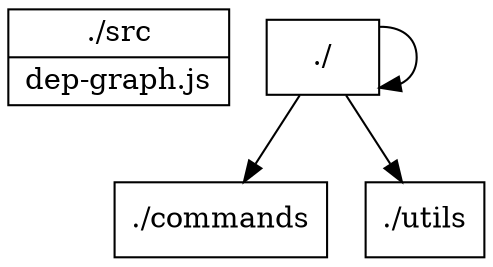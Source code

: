 digraph {
node [shape=record];
"./src" [label="{./src|
	dep-graph.js
}"];

"./"->"./"
"./"->"./commands"
"./"->"./utils"
}
